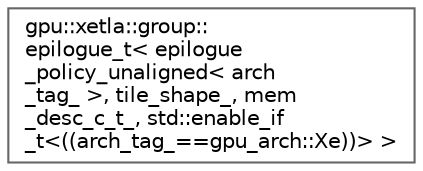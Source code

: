 digraph "Graphical Class Hierarchy"
{
 // LATEX_PDF_SIZE
  bgcolor="transparent";
  edge [fontname=Helvetica,fontsize=10,labelfontname=Helvetica,labelfontsize=10];
  node [fontname=Helvetica,fontsize=10,shape=box,height=0.2,width=0.4];
  rankdir="LR";
  Node0 [id="Node000000",label="gpu::xetla::group::\lepilogue_t\< epilogue\l_policy_unaligned\< arch\l_tag_ \>, tile_shape_, mem\l_desc_c_t_, std::enable_if\l_t\<((arch_tag_==gpu_arch::Xe))\> \>",height=0.2,width=0.4,color="grey40", fillcolor="white", style="filled",URL="$classgpu_1_1xetla_1_1group_1_1epilogue__t_3_01epilogue__policy__unaligned_3_01arch__tag___01_4_0f9b8db79e061048fa53f846a863429de.html",tooltip="Is the epilogue functor specialized for epilogue_policy_default and Xe architecture."];
}
